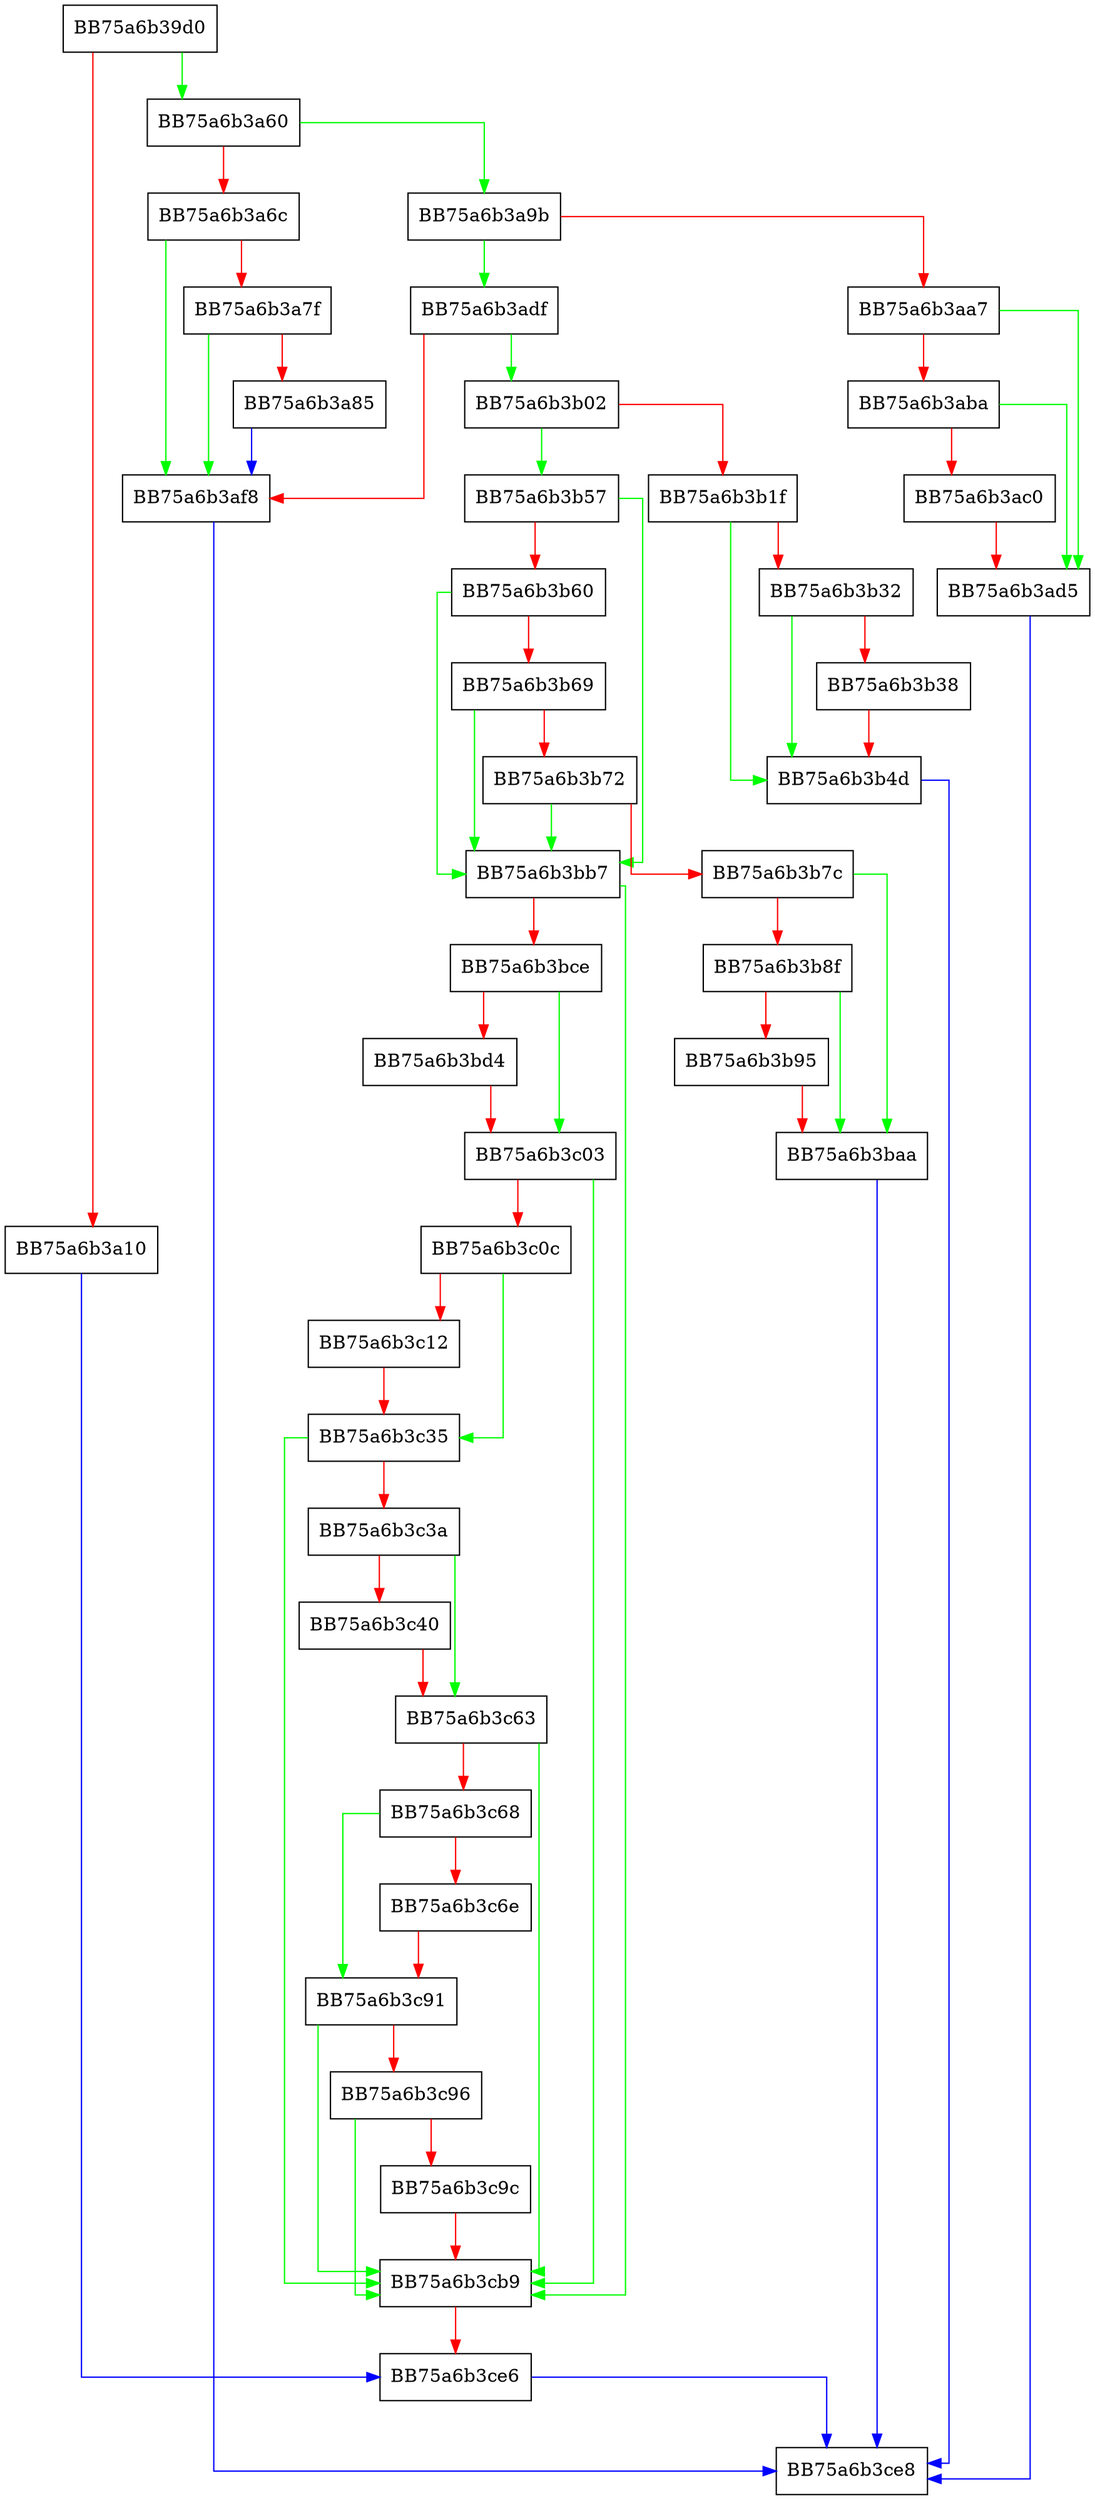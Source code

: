 digraph FindNext {
  node [shape="box"];
  graph [splines=ortho];
  BB75a6b39d0 -> BB75a6b3a60 [color="green"];
  BB75a6b39d0 -> BB75a6b3a10 [color="red"];
  BB75a6b3a10 -> BB75a6b3ce6 [color="blue"];
  BB75a6b3a60 -> BB75a6b3a9b [color="green"];
  BB75a6b3a60 -> BB75a6b3a6c [color="red"];
  BB75a6b3a6c -> BB75a6b3af8 [color="green"];
  BB75a6b3a6c -> BB75a6b3a7f [color="red"];
  BB75a6b3a7f -> BB75a6b3af8 [color="green"];
  BB75a6b3a7f -> BB75a6b3a85 [color="red"];
  BB75a6b3a85 -> BB75a6b3af8 [color="blue"];
  BB75a6b3a9b -> BB75a6b3adf [color="green"];
  BB75a6b3a9b -> BB75a6b3aa7 [color="red"];
  BB75a6b3aa7 -> BB75a6b3ad5 [color="green"];
  BB75a6b3aa7 -> BB75a6b3aba [color="red"];
  BB75a6b3aba -> BB75a6b3ad5 [color="green"];
  BB75a6b3aba -> BB75a6b3ac0 [color="red"];
  BB75a6b3ac0 -> BB75a6b3ad5 [color="red"];
  BB75a6b3ad5 -> BB75a6b3ce8 [color="blue"];
  BB75a6b3adf -> BB75a6b3b02 [color="green"];
  BB75a6b3adf -> BB75a6b3af8 [color="red"];
  BB75a6b3af8 -> BB75a6b3ce8 [color="blue"];
  BB75a6b3b02 -> BB75a6b3b57 [color="green"];
  BB75a6b3b02 -> BB75a6b3b1f [color="red"];
  BB75a6b3b1f -> BB75a6b3b4d [color="green"];
  BB75a6b3b1f -> BB75a6b3b32 [color="red"];
  BB75a6b3b32 -> BB75a6b3b4d [color="green"];
  BB75a6b3b32 -> BB75a6b3b38 [color="red"];
  BB75a6b3b38 -> BB75a6b3b4d [color="red"];
  BB75a6b3b4d -> BB75a6b3ce8 [color="blue"];
  BB75a6b3b57 -> BB75a6b3bb7 [color="green"];
  BB75a6b3b57 -> BB75a6b3b60 [color="red"];
  BB75a6b3b60 -> BB75a6b3bb7 [color="green"];
  BB75a6b3b60 -> BB75a6b3b69 [color="red"];
  BB75a6b3b69 -> BB75a6b3bb7 [color="green"];
  BB75a6b3b69 -> BB75a6b3b72 [color="red"];
  BB75a6b3b72 -> BB75a6b3bb7 [color="green"];
  BB75a6b3b72 -> BB75a6b3b7c [color="red"];
  BB75a6b3b7c -> BB75a6b3baa [color="green"];
  BB75a6b3b7c -> BB75a6b3b8f [color="red"];
  BB75a6b3b8f -> BB75a6b3baa [color="green"];
  BB75a6b3b8f -> BB75a6b3b95 [color="red"];
  BB75a6b3b95 -> BB75a6b3baa [color="red"];
  BB75a6b3baa -> BB75a6b3ce8 [color="blue"];
  BB75a6b3bb7 -> BB75a6b3cb9 [color="green"];
  BB75a6b3bb7 -> BB75a6b3bce [color="red"];
  BB75a6b3bce -> BB75a6b3c03 [color="green"];
  BB75a6b3bce -> BB75a6b3bd4 [color="red"];
  BB75a6b3bd4 -> BB75a6b3c03 [color="red"];
  BB75a6b3c03 -> BB75a6b3cb9 [color="green"];
  BB75a6b3c03 -> BB75a6b3c0c [color="red"];
  BB75a6b3c0c -> BB75a6b3c35 [color="green"];
  BB75a6b3c0c -> BB75a6b3c12 [color="red"];
  BB75a6b3c12 -> BB75a6b3c35 [color="red"];
  BB75a6b3c35 -> BB75a6b3cb9 [color="green"];
  BB75a6b3c35 -> BB75a6b3c3a [color="red"];
  BB75a6b3c3a -> BB75a6b3c63 [color="green"];
  BB75a6b3c3a -> BB75a6b3c40 [color="red"];
  BB75a6b3c40 -> BB75a6b3c63 [color="red"];
  BB75a6b3c63 -> BB75a6b3cb9 [color="green"];
  BB75a6b3c63 -> BB75a6b3c68 [color="red"];
  BB75a6b3c68 -> BB75a6b3c91 [color="green"];
  BB75a6b3c68 -> BB75a6b3c6e [color="red"];
  BB75a6b3c6e -> BB75a6b3c91 [color="red"];
  BB75a6b3c91 -> BB75a6b3cb9 [color="green"];
  BB75a6b3c91 -> BB75a6b3c96 [color="red"];
  BB75a6b3c96 -> BB75a6b3cb9 [color="green"];
  BB75a6b3c96 -> BB75a6b3c9c [color="red"];
  BB75a6b3c9c -> BB75a6b3cb9 [color="red"];
  BB75a6b3cb9 -> BB75a6b3ce6 [color="red"];
  BB75a6b3ce6 -> BB75a6b3ce8 [color="blue"];
}